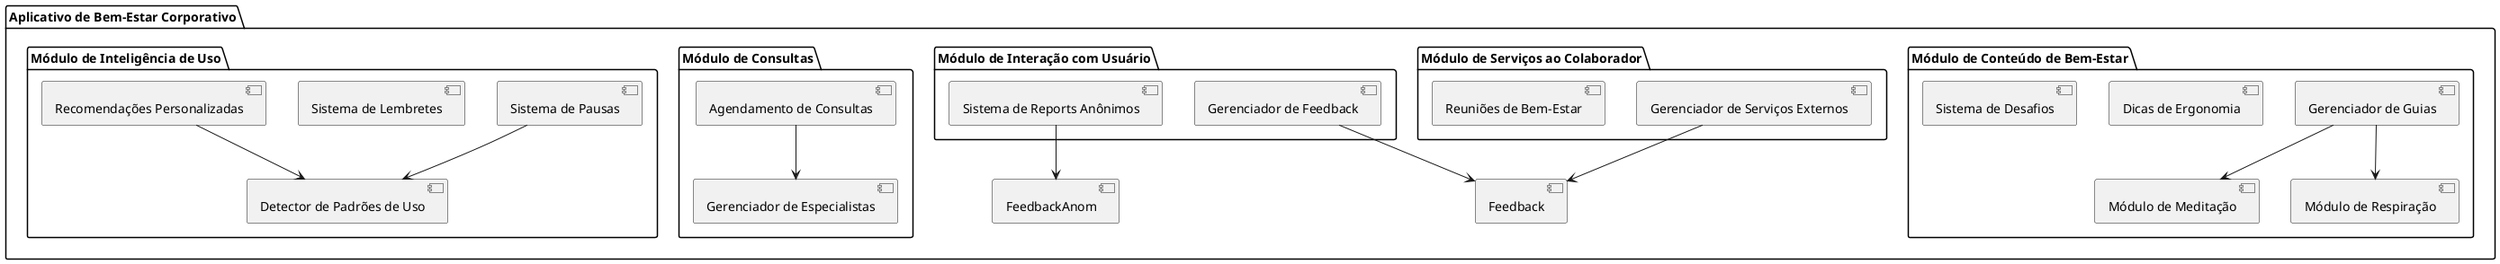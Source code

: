 @startuml

package "Aplicativo de Bem-Estar Corporativo" {

    package "Módulo de Conteúdo de Bem-Estar" {
        [Gerenciador de Guias]
        [Módulo de Meditação]
        [Módulo de Respiração]
        [Dicas de Ergonomia]
        [Sistema de Desafios]
    }

    package "Módulo de Serviços ao Colaborador" {
        [Gerenciador de Serviços Externos]
        [Reuniões de Bem-Estar]
    }

    package "Módulo de Interação com Usuário" {
        [Gerenciador de Feedback]
        [Sistema de Desafios]
        [Sistema de Reports Anônimos]
    }

    package "Módulo de Consultas" {
        [Agendamento de Consultas]
        [Gerenciador de Especialistas]
    }

    package "Módulo de Inteligência de Uso" {
        [Detector de Padrões de Uso]
        [Sistema de Pausas]
        [Sistema de Lembretes]
        [Recomendações Personalizadas]
    }

    [Gerenciador de Guias] --> [Módulo de Meditação]
    [Gerenciador de Guias] --> [Módulo de Respiração]

    [Gerenciador de Serviços Externos] --> [Feedback]

    [Agendamento de Consultas] --> [Gerenciador de Especialistas]

    [Recomendações Personalizadas] --> [Detector de Padrões de Uso]

    [Sistema de Pausas] --> [Detector de Padrões de Uso]

    [Gerenciador de Feedback] --> [Feedback]
    [Sistema de Reports Anônimos] --> [FeedbackAnom]
}

@enduml
